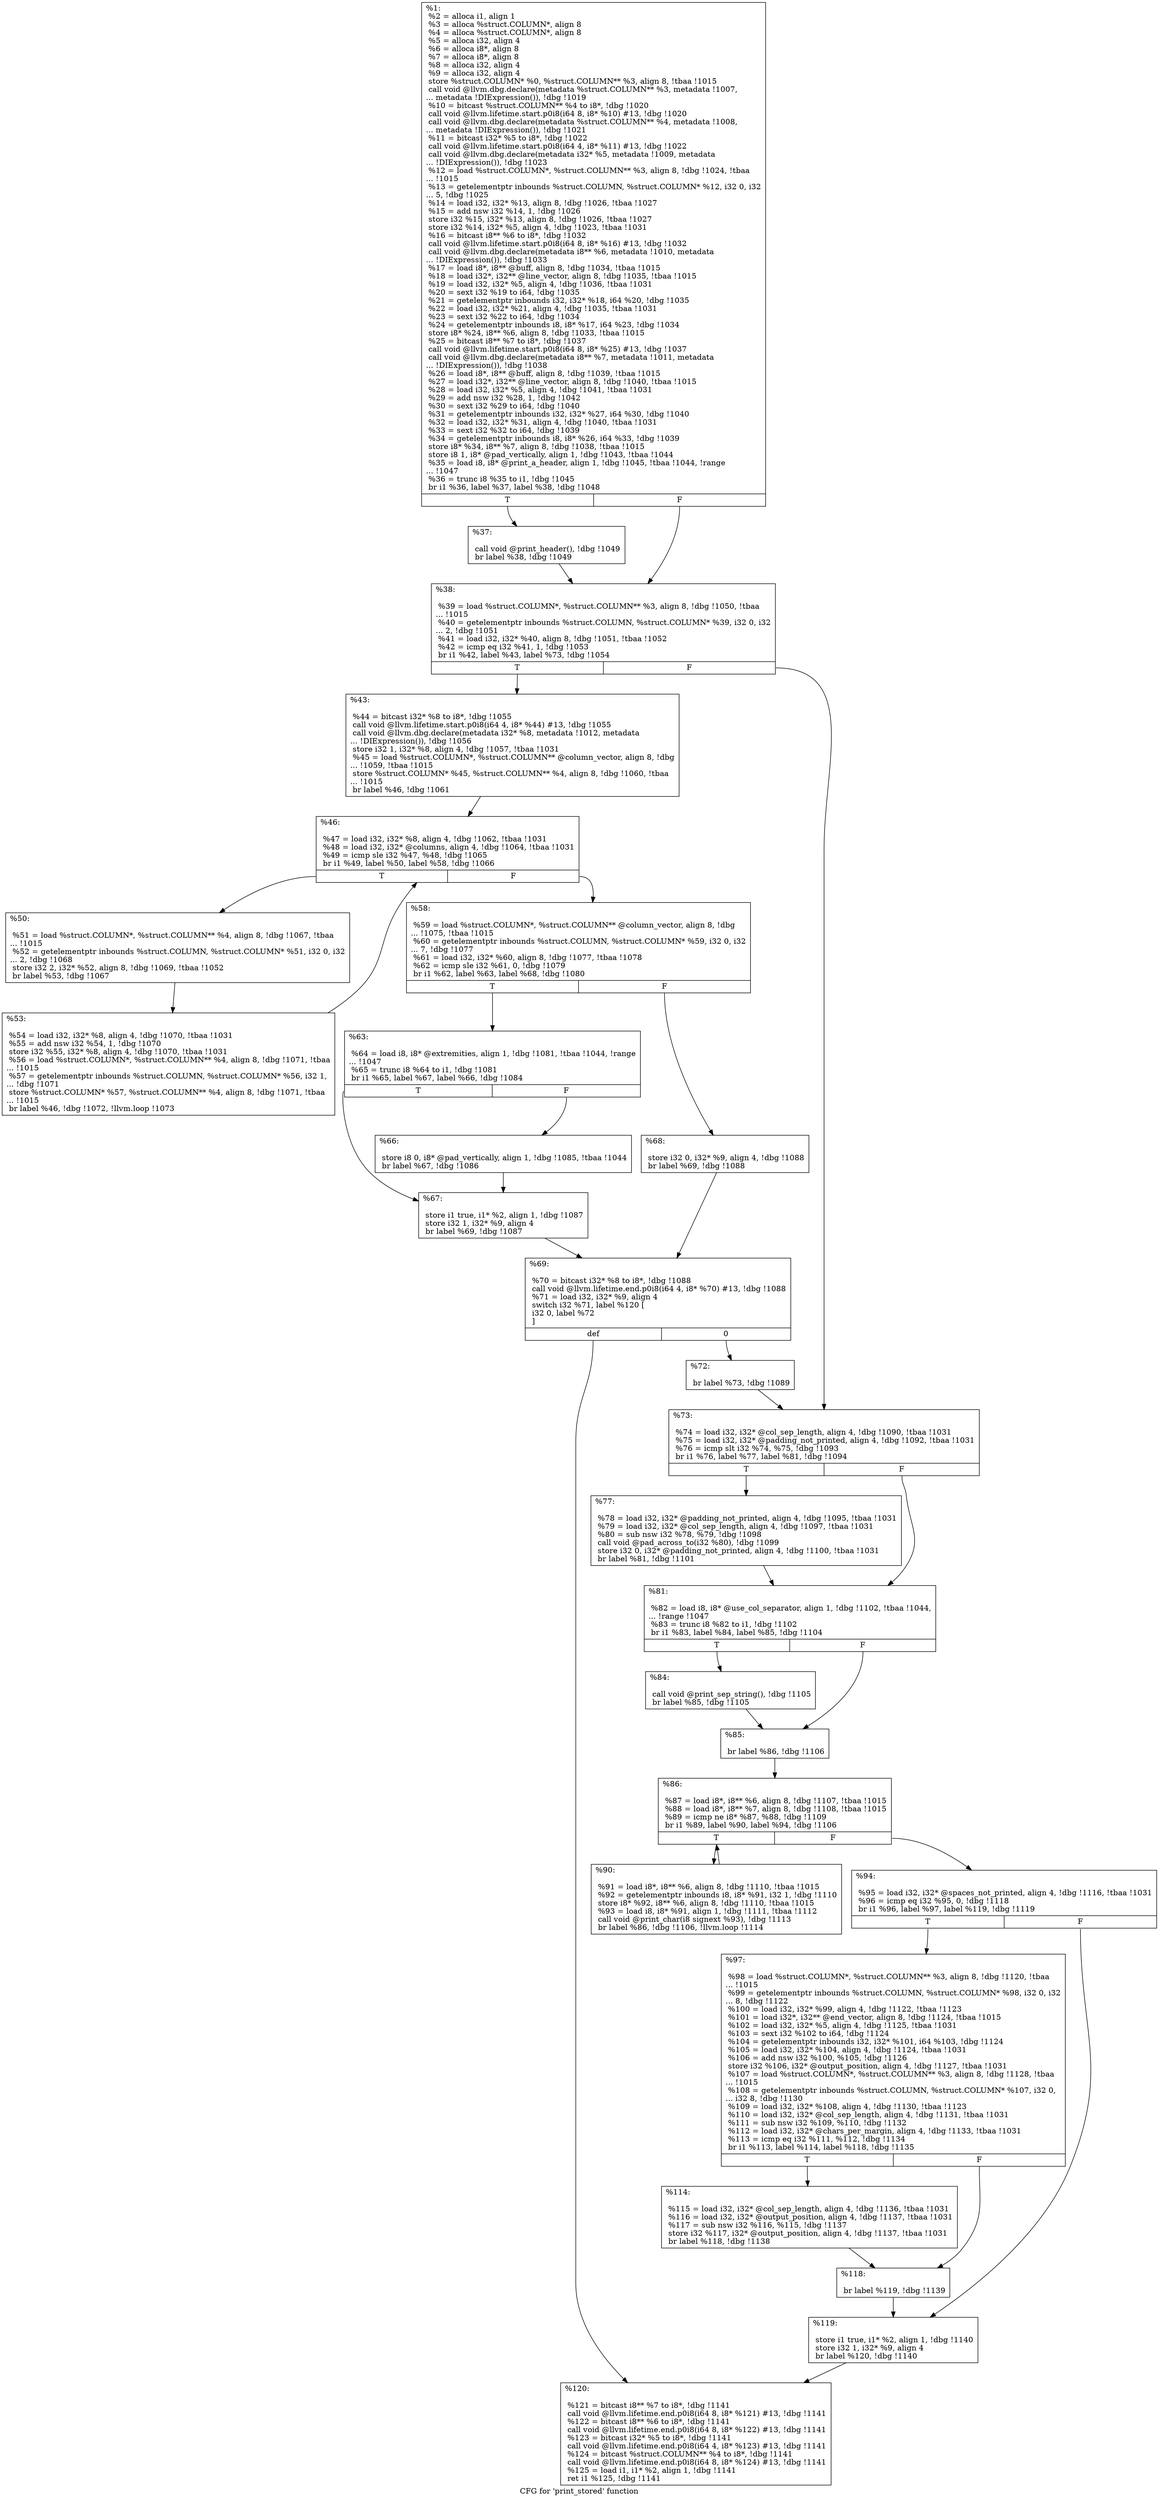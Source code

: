 digraph "CFG for 'print_stored' function" {
	label="CFG for 'print_stored' function";

	Node0x1678380 [shape=record,label="{%1:\l  %2 = alloca i1, align 1\l  %3 = alloca %struct.COLUMN*, align 8\l  %4 = alloca %struct.COLUMN*, align 8\l  %5 = alloca i32, align 4\l  %6 = alloca i8*, align 8\l  %7 = alloca i8*, align 8\l  %8 = alloca i32, align 4\l  %9 = alloca i32, align 4\l  store %struct.COLUMN* %0, %struct.COLUMN** %3, align 8, !tbaa !1015\l  call void @llvm.dbg.declare(metadata %struct.COLUMN** %3, metadata !1007,\l... metadata !DIExpression()), !dbg !1019\l  %10 = bitcast %struct.COLUMN** %4 to i8*, !dbg !1020\l  call void @llvm.lifetime.start.p0i8(i64 8, i8* %10) #13, !dbg !1020\l  call void @llvm.dbg.declare(metadata %struct.COLUMN** %4, metadata !1008,\l... metadata !DIExpression()), !dbg !1021\l  %11 = bitcast i32* %5 to i8*, !dbg !1022\l  call void @llvm.lifetime.start.p0i8(i64 4, i8* %11) #13, !dbg !1022\l  call void @llvm.dbg.declare(metadata i32* %5, metadata !1009, metadata\l... !DIExpression()), !dbg !1023\l  %12 = load %struct.COLUMN*, %struct.COLUMN** %3, align 8, !dbg !1024, !tbaa\l... !1015\l  %13 = getelementptr inbounds %struct.COLUMN, %struct.COLUMN* %12, i32 0, i32\l... 5, !dbg !1025\l  %14 = load i32, i32* %13, align 8, !dbg !1026, !tbaa !1027\l  %15 = add nsw i32 %14, 1, !dbg !1026\l  store i32 %15, i32* %13, align 8, !dbg !1026, !tbaa !1027\l  store i32 %14, i32* %5, align 4, !dbg !1023, !tbaa !1031\l  %16 = bitcast i8** %6 to i8*, !dbg !1032\l  call void @llvm.lifetime.start.p0i8(i64 8, i8* %16) #13, !dbg !1032\l  call void @llvm.dbg.declare(metadata i8** %6, metadata !1010, metadata\l... !DIExpression()), !dbg !1033\l  %17 = load i8*, i8** @buff, align 8, !dbg !1034, !tbaa !1015\l  %18 = load i32*, i32** @line_vector, align 8, !dbg !1035, !tbaa !1015\l  %19 = load i32, i32* %5, align 4, !dbg !1036, !tbaa !1031\l  %20 = sext i32 %19 to i64, !dbg !1035\l  %21 = getelementptr inbounds i32, i32* %18, i64 %20, !dbg !1035\l  %22 = load i32, i32* %21, align 4, !dbg !1035, !tbaa !1031\l  %23 = sext i32 %22 to i64, !dbg !1034\l  %24 = getelementptr inbounds i8, i8* %17, i64 %23, !dbg !1034\l  store i8* %24, i8** %6, align 8, !dbg !1033, !tbaa !1015\l  %25 = bitcast i8** %7 to i8*, !dbg !1037\l  call void @llvm.lifetime.start.p0i8(i64 8, i8* %25) #13, !dbg !1037\l  call void @llvm.dbg.declare(metadata i8** %7, metadata !1011, metadata\l... !DIExpression()), !dbg !1038\l  %26 = load i8*, i8** @buff, align 8, !dbg !1039, !tbaa !1015\l  %27 = load i32*, i32** @line_vector, align 8, !dbg !1040, !tbaa !1015\l  %28 = load i32, i32* %5, align 4, !dbg !1041, !tbaa !1031\l  %29 = add nsw i32 %28, 1, !dbg !1042\l  %30 = sext i32 %29 to i64, !dbg !1040\l  %31 = getelementptr inbounds i32, i32* %27, i64 %30, !dbg !1040\l  %32 = load i32, i32* %31, align 4, !dbg !1040, !tbaa !1031\l  %33 = sext i32 %32 to i64, !dbg !1039\l  %34 = getelementptr inbounds i8, i8* %26, i64 %33, !dbg !1039\l  store i8* %34, i8** %7, align 8, !dbg !1038, !tbaa !1015\l  store i8 1, i8* @pad_vertically, align 1, !dbg !1043, !tbaa !1044\l  %35 = load i8, i8* @print_a_header, align 1, !dbg !1045, !tbaa !1044, !range\l... !1047\l  %36 = trunc i8 %35 to i1, !dbg !1045\l  br i1 %36, label %37, label %38, !dbg !1048\l|{<s0>T|<s1>F}}"];
	Node0x1678380:s0 -> Node0x16797f0;
	Node0x1678380:s1 -> Node0x1679840;
	Node0x16797f0 [shape=record,label="{%37:\l\l  call void @print_header(), !dbg !1049\l  br label %38, !dbg !1049\l}"];
	Node0x16797f0 -> Node0x1679840;
	Node0x1679840 [shape=record,label="{%38:\l\l  %39 = load %struct.COLUMN*, %struct.COLUMN** %3, align 8, !dbg !1050, !tbaa\l... !1015\l  %40 = getelementptr inbounds %struct.COLUMN, %struct.COLUMN* %39, i32 0, i32\l... 2, !dbg !1051\l  %41 = load i32, i32* %40, align 8, !dbg !1051, !tbaa !1052\l  %42 = icmp eq i32 %41, 1, !dbg !1053\l  br i1 %42, label %43, label %73, !dbg !1054\l|{<s0>T|<s1>F}}"];
	Node0x1679840:s0 -> Node0x1679890;
	Node0x1679840:s1 -> Node0x1679c00;
	Node0x1679890 [shape=record,label="{%43:\l\l  %44 = bitcast i32* %8 to i8*, !dbg !1055\l  call void @llvm.lifetime.start.p0i8(i64 4, i8* %44) #13, !dbg !1055\l  call void @llvm.dbg.declare(metadata i32* %8, metadata !1012, metadata\l... !DIExpression()), !dbg !1056\l  store i32 1, i32* %8, align 4, !dbg !1057, !tbaa !1031\l  %45 = load %struct.COLUMN*, %struct.COLUMN** @column_vector, align 8, !dbg\l... !1059, !tbaa !1015\l  store %struct.COLUMN* %45, %struct.COLUMN** %4, align 8, !dbg !1060, !tbaa\l... !1015\l  br label %46, !dbg !1061\l}"];
	Node0x1679890 -> Node0x16798e0;
	Node0x16798e0 [shape=record,label="{%46:\l\l  %47 = load i32, i32* %8, align 4, !dbg !1062, !tbaa !1031\l  %48 = load i32, i32* @columns, align 4, !dbg !1064, !tbaa !1031\l  %49 = icmp sle i32 %47, %48, !dbg !1065\l  br i1 %49, label %50, label %58, !dbg !1066\l|{<s0>T|<s1>F}}"];
	Node0x16798e0:s0 -> Node0x1679930;
	Node0x16798e0:s1 -> Node0x16799d0;
	Node0x1679930 [shape=record,label="{%50:\l\l  %51 = load %struct.COLUMN*, %struct.COLUMN** %4, align 8, !dbg !1067, !tbaa\l... !1015\l  %52 = getelementptr inbounds %struct.COLUMN, %struct.COLUMN* %51, i32 0, i32\l... 2, !dbg !1068\l  store i32 2, i32* %52, align 8, !dbg !1069, !tbaa !1052\l  br label %53, !dbg !1067\l}"];
	Node0x1679930 -> Node0x1679980;
	Node0x1679980 [shape=record,label="{%53:\l\l  %54 = load i32, i32* %8, align 4, !dbg !1070, !tbaa !1031\l  %55 = add nsw i32 %54, 1, !dbg !1070\l  store i32 %55, i32* %8, align 4, !dbg !1070, !tbaa !1031\l  %56 = load %struct.COLUMN*, %struct.COLUMN** %4, align 8, !dbg !1071, !tbaa\l... !1015\l  %57 = getelementptr inbounds %struct.COLUMN, %struct.COLUMN* %56, i32 1,\l... !dbg !1071\l  store %struct.COLUMN* %57, %struct.COLUMN** %4, align 8, !dbg !1071, !tbaa\l... !1015\l  br label %46, !dbg !1072, !llvm.loop !1073\l}"];
	Node0x1679980 -> Node0x16798e0;
	Node0x16799d0 [shape=record,label="{%58:\l\l  %59 = load %struct.COLUMN*, %struct.COLUMN** @column_vector, align 8, !dbg\l... !1075, !tbaa !1015\l  %60 = getelementptr inbounds %struct.COLUMN, %struct.COLUMN* %59, i32 0, i32\l... 7, !dbg !1077\l  %61 = load i32, i32* %60, align 8, !dbg !1077, !tbaa !1078\l  %62 = icmp sle i32 %61, 0, !dbg !1079\l  br i1 %62, label %63, label %68, !dbg !1080\l|{<s0>T|<s1>F}}"];
	Node0x16799d0:s0 -> Node0x1679a20;
	Node0x16799d0:s1 -> Node0x1679b10;
	Node0x1679a20 [shape=record,label="{%63:\l\l  %64 = load i8, i8* @extremities, align 1, !dbg !1081, !tbaa !1044, !range\l... !1047\l  %65 = trunc i8 %64 to i1, !dbg !1081\l  br i1 %65, label %67, label %66, !dbg !1084\l|{<s0>T|<s1>F}}"];
	Node0x1679a20:s0 -> Node0x1679ac0;
	Node0x1679a20:s1 -> Node0x1679a70;
	Node0x1679a70 [shape=record,label="{%66:\l\l  store i8 0, i8* @pad_vertically, align 1, !dbg !1085, !tbaa !1044\l  br label %67, !dbg !1086\l}"];
	Node0x1679a70 -> Node0x1679ac0;
	Node0x1679ac0 [shape=record,label="{%67:\l\l  store i1 true, i1* %2, align 1, !dbg !1087\l  store i32 1, i32* %9, align 4\l  br label %69, !dbg !1087\l}"];
	Node0x1679ac0 -> Node0x1679b60;
	Node0x1679b10 [shape=record,label="{%68:\l\l  store i32 0, i32* %9, align 4, !dbg !1088\l  br label %69, !dbg !1088\l}"];
	Node0x1679b10 -> Node0x1679b60;
	Node0x1679b60 [shape=record,label="{%69:\l\l  %70 = bitcast i32* %8 to i8*, !dbg !1088\l  call void @llvm.lifetime.end.p0i8(i64 4, i8* %70) #13, !dbg !1088\l  %71 = load i32, i32* %9, align 4\l  switch i32 %71, label %120 [\l    i32 0, label %72\l  ]\l|{<s0>def|<s1>0}}"];
	Node0x1679b60:s0 -> Node0x1679fc0;
	Node0x1679b60:s1 -> Node0x1679bb0;
	Node0x1679bb0 [shape=record,label="{%72:\l\l  br label %73, !dbg !1089\l}"];
	Node0x1679bb0 -> Node0x1679c00;
	Node0x1679c00 [shape=record,label="{%73:\l\l  %74 = load i32, i32* @col_sep_length, align 4, !dbg !1090, !tbaa !1031\l  %75 = load i32, i32* @padding_not_printed, align 4, !dbg !1092, !tbaa !1031\l  %76 = icmp slt i32 %74, %75, !dbg !1093\l  br i1 %76, label %77, label %81, !dbg !1094\l|{<s0>T|<s1>F}}"];
	Node0x1679c00:s0 -> Node0x1679c50;
	Node0x1679c00:s1 -> Node0x1679ca0;
	Node0x1679c50 [shape=record,label="{%77:\l\l  %78 = load i32, i32* @padding_not_printed, align 4, !dbg !1095, !tbaa !1031\l  %79 = load i32, i32* @col_sep_length, align 4, !dbg !1097, !tbaa !1031\l  %80 = sub nsw i32 %78, %79, !dbg !1098\l  call void @pad_across_to(i32 %80), !dbg !1099\l  store i32 0, i32* @padding_not_printed, align 4, !dbg !1100, !tbaa !1031\l  br label %81, !dbg !1101\l}"];
	Node0x1679c50 -> Node0x1679ca0;
	Node0x1679ca0 [shape=record,label="{%81:\l\l  %82 = load i8, i8* @use_col_separator, align 1, !dbg !1102, !tbaa !1044,\l... !range !1047\l  %83 = trunc i8 %82 to i1, !dbg !1102\l  br i1 %83, label %84, label %85, !dbg !1104\l|{<s0>T|<s1>F}}"];
	Node0x1679ca0:s0 -> Node0x1679cf0;
	Node0x1679ca0:s1 -> Node0x1679d40;
	Node0x1679cf0 [shape=record,label="{%84:\l\l  call void @print_sep_string(), !dbg !1105\l  br label %85, !dbg !1105\l}"];
	Node0x1679cf0 -> Node0x1679d40;
	Node0x1679d40 [shape=record,label="{%85:\l\l  br label %86, !dbg !1106\l}"];
	Node0x1679d40 -> Node0x1679d90;
	Node0x1679d90 [shape=record,label="{%86:\l\l  %87 = load i8*, i8** %6, align 8, !dbg !1107, !tbaa !1015\l  %88 = load i8*, i8** %7, align 8, !dbg !1108, !tbaa !1015\l  %89 = icmp ne i8* %87, %88, !dbg !1109\l  br i1 %89, label %90, label %94, !dbg !1106\l|{<s0>T|<s1>F}}"];
	Node0x1679d90:s0 -> Node0x1679de0;
	Node0x1679d90:s1 -> Node0x1679e30;
	Node0x1679de0 [shape=record,label="{%90:\l\l  %91 = load i8*, i8** %6, align 8, !dbg !1110, !tbaa !1015\l  %92 = getelementptr inbounds i8, i8* %91, i32 1, !dbg !1110\l  store i8* %92, i8** %6, align 8, !dbg !1110, !tbaa !1015\l  %93 = load i8, i8* %91, align 1, !dbg !1111, !tbaa !1112\l  call void @print_char(i8 signext %93), !dbg !1113\l  br label %86, !dbg !1106, !llvm.loop !1114\l}"];
	Node0x1679de0 -> Node0x1679d90;
	Node0x1679e30 [shape=record,label="{%94:\l\l  %95 = load i32, i32* @spaces_not_printed, align 4, !dbg !1116, !tbaa !1031\l  %96 = icmp eq i32 %95, 0, !dbg !1118\l  br i1 %96, label %97, label %119, !dbg !1119\l|{<s0>T|<s1>F}}"];
	Node0x1679e30:s0 -> Node0x1679e80;
	Node0x1679e30:s1 -> Node0x1679f70;
	Node0x1679e80 [shape=record,label="{%97:\l\l  %98 = load %struct.COLUMN*, %struct.COLUMN** %3, align 8, !dbg !1120, !tbaa\l... !1015\l  %99 = getelementptr inbounds %struct.COLUMN, %struct.COLUMN* %98, i32 0, i32\l... 8, !dbg !1122\l  %100 = load i32, i32* %99, align 4, !dbg !1122, !tbaa !1123\l  %101 = load i32*, i32** @end_vector, align 8, !dbg !1124, !tbaa !1015\l  %102 = load i32, i32* %5, align 4, !dbg !1125, !tbaa !1031\l  %103 = sext i32 %102 to i64, !dbg !1124\l  %104 = getelementptr inbounds i32, i32* %101, i64 %103, !dbg !1124\l  %105 = load i32, i32* %104, align 4, !dbg !1124, !tbaa !1031\l  %106 = add nsw i32 %100, %105, !dbg !1126\l  store i32 %106, i32* @output_position, align 4, !dbg !1127, !tbaa !1031\l  %107 = load %struct.COLUMN*, %struct.COLUMN** %3, align 8, !dbg !1128, !tbaa\l... !1015\l  %108 = getelementptr inbounds %struct.COLUMN, %struct.COLUMN* %107, i32 0,\l... i32 8, !dbg !1130\l  %109 = load i32, i32* %108, align 4, !dbg !1130, !tbaa !1123\l  %110 = load i32, i32* @col_sep_length, align 4, !dbg !1131, !tbaa !1031\l  %111 = sub nsw i32 %109, %110, !dbg !1132\l  %112 = load i32, i32* @chars_per_margin, align 4, !dbg !1133, !tbaa !1031\l  %113 = icmp eq i32 %111, %112, !dbg !1134\l  br i1 %113, label %114, label %118, !dbg !1135\l|{<s0>T|<s1>F}}"];
	Node0x1679e80:s0 -> Node0x1679ed0;
	Node0x1679e80:s1 -> Node0x1679f20;
	Node0x1679ed0 [shape=record,label="{%114:\l\l  %115 = load i32, i32* @col_sep_length, align 4, !dbg !1136, !tbaa !1031\l  %116 = load i32, i32* @output_position, align 4, !dbg !1137, !tbaa !1031\l  %117 = sub nsw i32 %116, %115, !dbg !1137\l  store i32 %117, i32* @output_position, align 4, !dbg !1137, !tbaa !1031\l  br label %118, !dbg !1138\l}"];
	Node0x1679ed0 -> Node0x1679f20;
	Node0x1679f20 [shape=record,label="{%118:\l\l  br label %119, !dbg !1139\l}"];
	Node0x1679f20 -> Node0x1679f70;
	Node0x1679f70 [shape=record,label="{%119:\l\l  store i1 true, i1* %2, align 1, !dbg !1140\l  store i32 1, i32* %9, align 4\l  br label %120, !dbg !1140\l}"];
	Node0x1679f70 -> Node0x1679fc0;
	Node0x1679fc0 [shape=record,label="{%120:\l\l  %121 = bitcast i8** %7 to i8*, !dbg !1141\l  call void @llvm.lifetime.end.p0i8(i64 8, i8* %121) #13, !dbg !1141\l  %122 = bitcast i8** %6 to i8*, !dbg !1141\l  call void @llvm.lifetime.end.p0i8(i64 8, i8* %122) #13, !dbg !1141\l  %123 = bitcast i32* %5 to i8*, !dbg !1141\l  call void @llvm.lifetime.end.p0i8(i64 4, i8* %123) #13, !dbg !1141\l  %124 = bitcast %struct.COLUMN** %4 to i8*, !dbg !1141\l  call void @llvm.lifetime.end.p0i8(i64 8, i8* %124) #13, !dbg !1141\l  %125 = load i1, i1* %2, align 1, !dbg !1141\l  ret i1 %125, !dbg !1141\l}"];
}
